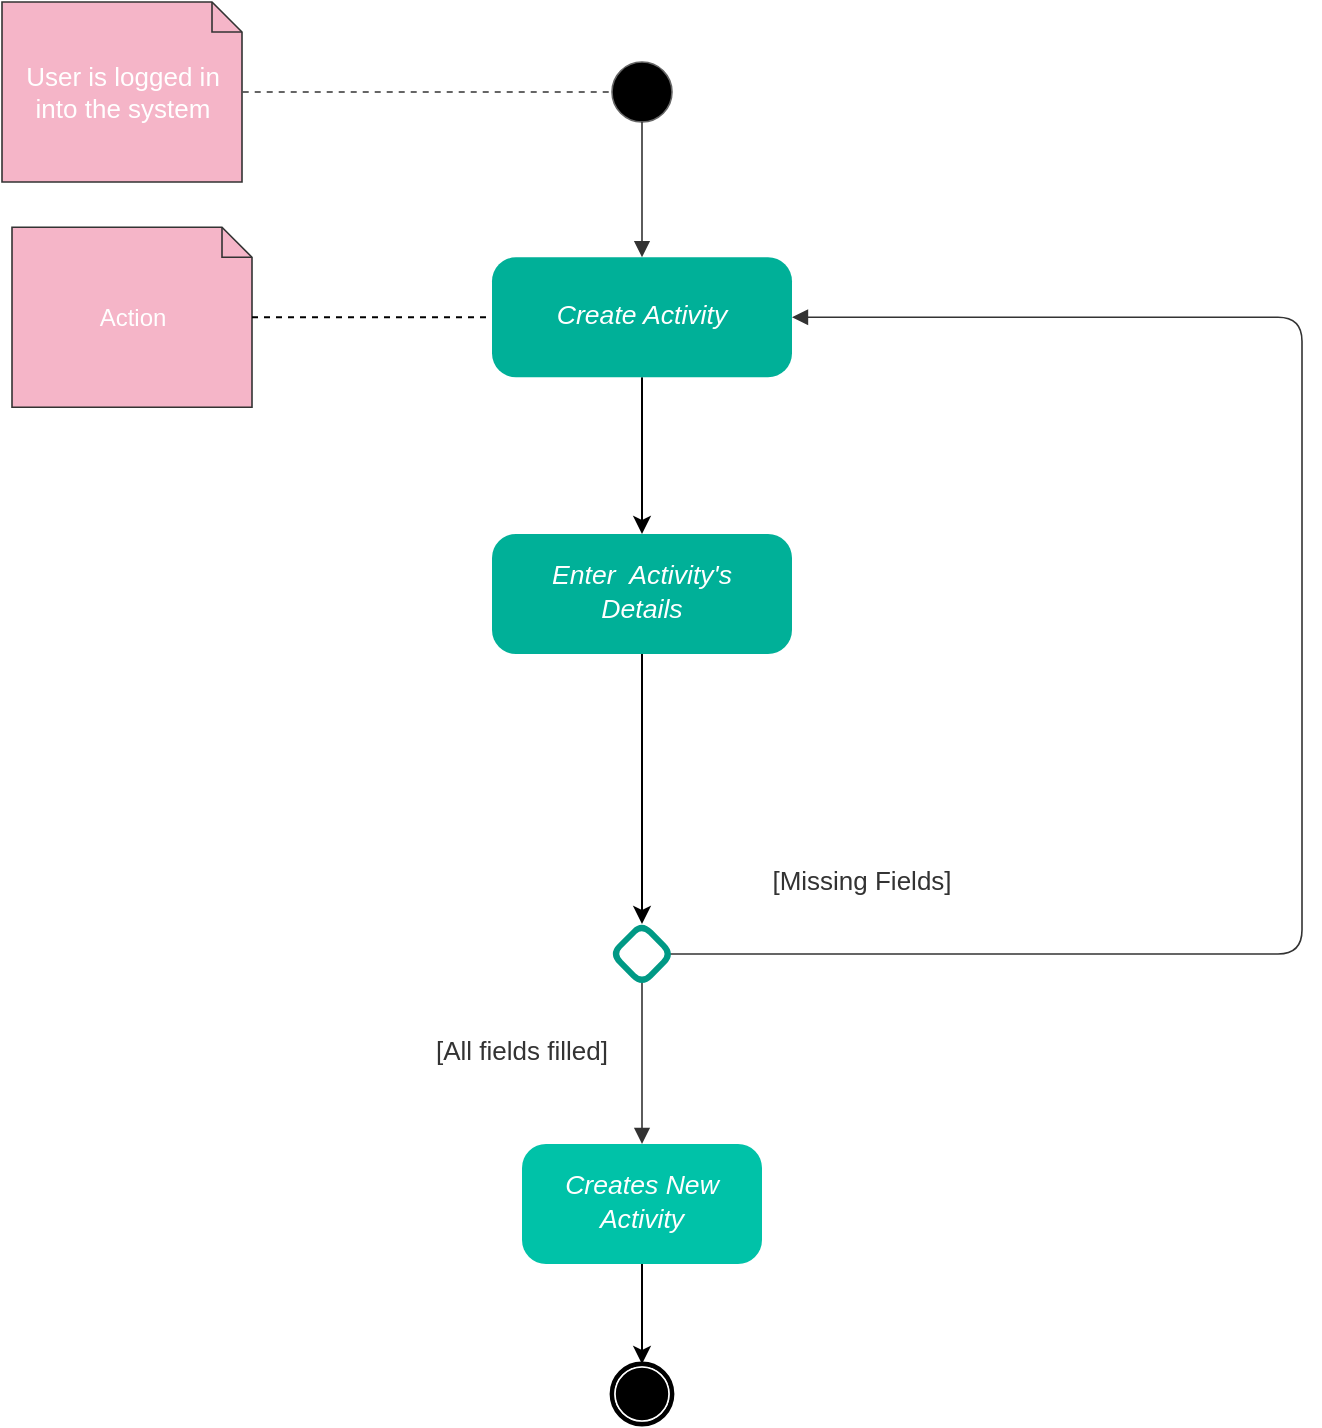 <mxfile version="14.5.1" type="device"><diagram id="E0GboGeiqO23vG4v_m0G" name="Page-1"><mxGraphModel dx="1019" dy="1002" grid="1" gridSize="10" guides="1" tooltips="1" connect="1" arrows="1" fold="1" page="1" pageScale="1" pageWidth="827" pageHeight="1169" math="0" shadow="0"><root><mxCell id="0"/><mxCell id="1" parent="0"/><UserObject label="" lucidchartObjectId="8az7X8QaD_x4" id="wtcFUgew6t4Ic75IxzRK-1"><mxCell style="html=1;overflow=block;blockSpacing=1;whiteSpace=wrap;ellipse;fillColor=#000000;whiteSpace=wrap;fontSize=13;spacing=3.6;strokeColor=#666666;strokeOpacity=100;fillOpacity=100;rounded=1;absoluteArcSize=1;arcSize=12;strokeWidth=0.8;" parent="1" vertex="1"><mxGeometry x="815" y="149.02" width="30" height="30" as="geometry"/></mxCell></UserObject><mxCell id="Yd9Jy5PT6CSUclKDCmwh-3" style="edgeStyle=orthogonalEdgeStyle;rounded=0;orthogonalLoop=1;jettySize=auto;html=1;exitX=0.5;exitY=1;exitDx=0;exitDy=0;entryX=0.5;entryY=0;entryDx=0;entryDy=0;" edge="1" parent="1" source="wtcFUgew6t4Ic75IxzRK-3" target="wtcFUgew6t4Ic75IxzRK-27"><mxGeometry relative="1" as="geometry"/></mxCell><mxCell id="wtcFUgew6t4Ic75IxzRK-3" value="&lt;div style=&quot;display: flex ; justify-content: center ; text-align: center ; align-items: baseline ; line-height: 1.25 ; margin-left: 8.4px ; margin-right: 8.4px ; margin-top: -2px&quot;&gt;&lt;font color=&quot;#ffffff&quot;&gt;&lt;span style=&quot;font-size: 13.3px ; font-style: italic&quot;&gt;Enter&amp;nbsp; Activity's Details&lt;/span&gt;&lt;/font&gt;&lt;/div&gt;" style="rounded=1;arcSize=20;whiteSpace=wrap;overflow=block;blockSpacing=1;html=1;fontSize=13;spacing=3.6;strokeOpacity=0;fillOpacity=100;fillColor=#00b098;strokeWidth=0.8;" parent="1" vertex="1"><mxGeometry x="755" y="385" width="150" height="60" as="geometry"/></mxCell><mxCell id="wtcFUgew6t4Ic75IxzRK-62" style="edgeStyle=orthogonalEdgeStyle;rounded=0;orthogonalLoop=1;jettySize=auto;html=1;entryX=0.5;entryY=0;entryDx=0;entryDy=0;" parent="1" source="wtcFUgew6t4Ic75IxzRK-6" target="wtcFUgew6t4Ic75IxzRK-61" edge="1"><mxGeometry relative="1" as="geometry"/></mxCell><mxCell id="wtcFUgew6t4Ic75IxzRK-6" value="&lt;div style=&quot;display: flex ; justify-content: center ; text-align: center ; align-items: baseline ; font-size: 0 ; line-height: 1.25 ; margin-left: 8.4px ; margin-right: 8.4px ; margin-top: 2.4px ; margin-top: -2px&quot;&gt;&lt;span&gt;&lt;i style=&quot;color: rgb(255 , 255 , 255) ; font-size: 13.3px&quot;&gt;Creates New Activity&lt;/i&gt;&lt;br&gt;&lt;/span&gt;&lt;/div&gt;" style="rounded=1;arcSize=20;whiteSpace=wrap;overflow=block;blockSpacing=1;html=1;fontSize=13;spacing=3.6;strokeOpacity=0;fillOpacity=100;fillColor=#00c2a8;strokeWidth=0.8;" parent="1" vertex="1"><mxGeometry x="770" y="690" width="120" height="60" as="geometry"/></mxCell><UserObject label="" lucidchartObjectId="90gjxgfOsC8D" id="wtcFUgew6t4Ic75IxzRK-13"><mxCell style="html=1;overflow=block;blockSpacing=1;whiteSpace=wrap;shape=note;size=15;whiteSpace=wrap;fontSize=13;fontColor=#ffffff;align=center;align=left;spacing=3.8;strokeColor=#333333;strokeOpacity=100;fillOpacity=100;rounded=1;absoluteArcSize=1;arcSize=12;fillColor=#f5b5c8;strokeWidth=0.8;" parent="1" vertex="1"><mxGeometry x="510" y="119.02" width="120" height="90" as="geometry"/></mxCell></UserObject><UserObject label="" lucidchartObjectId="E2gjoxndOQYm" id="wtcFUgew6t4Ic75IxzRK-14"><mxCell style="html=1;jettySize=18;whiteSpace=wrap;fontSize=13;strokeColor=#333333;strokeOpacity=100;dashed=1;fixDash=1;strokeWidth=0.8;rounded=1;arcSize=24;edgeStyle=orthogonalEdgeStyle;startArrow=none;;endArrow=none;;exitX=1.003;exitY=0.5;exitPerimeter=0;entryX=0;entryY=0.5;entryDx=0;entryDy=0;" parent="1" source="wtcFUgew6t4Ic75IxzRK-13" target="wtcFUgew6t4Ic75IxzRK-1" edge="1"><mxGeometry width="100" height="100" relative="1" as="geometry"><Array as="points"/></mxGeometry></mxCell></UserObject><UserObject label="" lucidchartObjectId="8az7UEcWredh" id="wtcFUgew6t4Ic75IxzRK-15"><mxCell style="html=1;jettySize=18;whiteSpace=wrap;fontSize=13;fontFamily=helvetica;strokeColor=#333333;strokeOpacity=100;strokeWidth=0.8;rounded=1;arcSize=24;edgeStyle=orthogonalEdgeStyle;startArrow=none;;endArrow=block;endFill=1;;entryX=0.5;entryY=0;entryPerimeter=0;" parent="1" source="wtcFUgew6t4Ic75IxzRK-1" target="wtcFUgew6t4Ic75IxzRK-16" edge="1"><mxGeometry width="100" height="100" relative="1" as="geometry"><Array as="points"/><mxPoint x="830" y="209.02" as="sourcePoint"/></mxGeometry></mxCell></UserObject><mxCell id="Yd9Jy5PT6CSUclKDCmwh-2" value="" style="edgeStyle=orthogonalEdgeStyle;rounded=0;orthogonalLoop=1;jettySize=auto;html=1;" edge="1" parent="1" source="wtcFUgew6t4Ic75IxzRK-16" target="wtcFUgew6t4Ic75IxzRK-3"><mxGeometry relative="1" as="geometry"/></mxCell><mxCell id="wtcFUgew6t4Ic75IxzRK-16" value="&lt;div style=&quot;display: flex ; justify-content: center ; text-align: center ; align-items: baseline ; line-height: 1.25 ; margin-left: 8.4px ; margin-right: 8.4px ; margin-top: -2px&quot;&gt;&lt;font color=&quot;#ffffff&quot;&gt;&lt;span style=&quot;font-size: 13.3px ; font-style: italic&quot;&gt;Create Activity&lt;/span&gt;&lt;/font&gt;&lt;/div&gt;" style="rounded=1;arcSize=20;whiteSpace=wrap;overflow=block;blockSpacing=1;html=1;fontSize=13;spacing=3.6;strokeOpacity=0;fillOpacity=100;fillColor=#00b098;strokeWidth=0.8;" parent="1" vertex="1"><mxGeometry x="755" y="246.63" width="150" height="60" as="geometry"/></mxCell><mxCell id="wtcFUgew6t4Ic75IxzRK-17" value="&lt;span style=&quot;color: rgb(255 , 255 , 255) ; font-size: 13px ; text-align: left&quot;&gt;User is logged in &lt;br&gt;into the system&lt;/span&gt;" style="text;html=1;resizable=0;autosize=1;align=center;verticalAlign=middle;points=[];fillColor=none;strokeColor=none;rounded=0;" parent="1" vertex="1"><mxGeometry x="515" y="149.02" width="110" height="30" as="geometry"/></mxCell><mxCell id="wtcFUgew6t4Ic75IxzRK-18" value="" style="group" parent="1" vertex="1" connectable="0"><mxGeometry x="515" y="231.63" width="120" height="90" as="geometry"/></mxCell><UserObject label="" lucidchartObjectId="90gjxgfOsC8D" id="wtcFUgew6t4Ic75IxzRK-19"><mxCell style="html=1;overflow=block;blockSpacing=1;whiteSpace=wrap;shape=note;size=15;whiteSpace=wrap;fontSize=13;fontColor=#ffffff;align=center;align=left;spacing=3.8;strokeColor=#333333;strokeOpacity=100;fillOpacity=100;rounded=1;absoluteArcSize=1;arcSize=12;fillColor=#f5b5c8;strokeWidth=0.8;" parent="wtcFUgew6t4Ic75IxzRK-18" vertex="1"><mxGeometry width="120" height="90" as="geometry"/></mxCell></UserObject><mxCell id="wtcFUgew6t4Ic75IxzRK-20" value="&lt;font color=&quot;#ffffff&quot;&gt;Action&lt;/font&gt;" style="text;html=1;resizable=0;autosize=1;align=center;verticalAlign=middle;points=[];fillColor=none;strokeColor=none;rounded=0;" parent="wtcFUgew6t4Ic75IxzRK-18" vertex="1"><mxGeometry x="35" y="35" width="50" height="20" as="geometry"/></mxCell><mxCell id="wtcFUgew6t4Ic75IxzRK-21" style="edgeStyle=orthogonalEdgeStyle;rounded=0;orthogonalLoop=1;jettySize=auto;html=1;entryX=0;entryY=0.5;entryDx=0;entryDy=0;endArrow=none;endFill=0;dashed=1;" parent="1" source="wtcFUgew6t4Ic75IxzRK-19" target="wtcFUgew6t4Ic75IxzRK-16" edge="1"><mxGeometry relative="1" as="geometry"/></mxCell><UserObject label="" lucidchartObjectId="8az7PhLwa9s." id="wtcFUgew6t4Ic75IxzRK-23"><mxCell style="html=1;jettySize=18;whiteSpace=wrap;fontSize=13;fontFamily=helvetica;strokeColor=#333333;strokeOpacity=100;strokeWidth=0.8;rounded=1;arcSize=24;edgeStyle=orthogonalEdgeStyle;startArrow=none;;endArrow=block;endFill=1;;exitX=0.5;exitY=0.968;exitPerimeter=0;entryX=0.5;entryY=0;entryDx=0;entryDy=0;" parent="1" source="wtcFUgew6t4Ic75IxzRK-27" target="wtcFUgew6t4Ic75IxzRK-6" edge="1"><mxGeometry width="100" height="100" relative="1" as="geometry"><Array as="points"/><mxPoint x="830" y="683" as="targetPoint"/></mxGeometry></mxCell></UserObject><UserObject label="" lucidchartObjectId="8az71Tb4N.wg" id="wtcFUgew6t4Ic75IxzRK-25"><mxCell style="html=1;jettySize=18;whiteSpace=wrap;fontSize=13;fontFamily=helvetica;strokeColor=#333333;strokeOpacity=100;strokeWidth=0.8;rounded=1;arcSize=24;edgeStyle=orthogonalEdgeStyle;startArrow=none;;endArrow=block;endFill=1;;exitX=0.968;exitY=0.5;exitPerimeter=0;entryX=1;entryY=0.5;entryDx=0;entryDy=0;" parent="1" source="wtcFUgew6t4Ic75IxzRK-27" target="wtcFUgew6t4Ic75IxzRK-16" edge="1"><mxGeometry width="100" height="100" relative="1" as="geometry"><Array as="points"><mxPoint x="1160" y="595"/><mxPoint x="1160" y="277"/></Array><mxPoint x="1210" y="595" as="targetPoint"/></mxGeometry></mxCell></UserObject><UserObject label="" lucidchartObjectId="e1ejZiYHjmM9" id="wtcFUgew6t4Ic75IxzRK-27"><mxCell style="html=1;overflow=block;blockSpacing=1;whiteSpace=wrap;shape=rhombus;;whiteSpace=wrap;fontSize=13;spacing=3.6;strokeColor=#009985;strokeOpacity=100;fillOpacity=100;rounded=1;absoluteArcSize=1;arcSize=12;fillColor=#ffffff;strokeWidth=3;" parent="1" vertex="1"><mxGeometry x="815" y="580" width="30" height="30" as="geometry"/></mxCell></UserObject><UserObject label="[All fields filled]" lucidchartObjectId="23ej0b3Iho67" id="wtcFUgew6t4Ic75IxzRK-28"><mxCell style="html=1;overflow=block;blockSpacing=1;whiteSpace=wrap;;whiteSpace=wrap;fontSize=13;fontColor=#333333;align=center;spacing=3.8;strokeOpacity=0;fillOpacity=0;rounded=1;absoluteArcSize=1;arcSize=12;fillColor=#ffffff;strokeWidth=0.8;" parent="1" vertex="1"><mxGeometry x="680" y="620" width="180" height="45" as="geometry"/></mxCell></UserObject><UserObject label="[Missing Fields]" lucidchartObjectId="x1ejuoIcyLg6" id="wtcFUgew6t4Ic75IxzRK-29"><mxCell style="html=1;overflow=block;blockSpacing=1;whiteSpace=wrap;;whiteSpace=wrap;fontSize=13;fontColor=#333333;align=center;spacing=3.8;strokeOpacity=0;fillOpacity=0;rounded=1;absoluteArcSize=1;arcSize=12;fillColor=#ffffff;strokeWidth=0.8;" parent="1" vertex="1"><mxGeometry x="850" y="535" width="180" height="45" as="geometry"/></mxCell></UserObject><UserObject label="" lucidchartObjectId="8az7l5J2gxka" id="wtcFUgew6t4Ic75IxzRK-61"><mxCell style="html=1;overflow=block;blockSpacing=1;whiteSpace=wrap;shape=mxgraph.bpmn.shape;outline=end;symbol=terminate;strokeColor=#000000;fillColor=#ffffff;whiteSpace=wrap;fontSize=13;spacing=3.6;strokeOpacity=100;fillOpacity=100;rounded=1;absoluteArcSize=1;arcSize=12;strokeWidth=0.8;" parent="1" vertex="1"><mxGeometry x="815" y="800" width="30" height="30" as="geometry"/></mxCell></UserObject></root></mxGraphModel></diagram></mxfile>